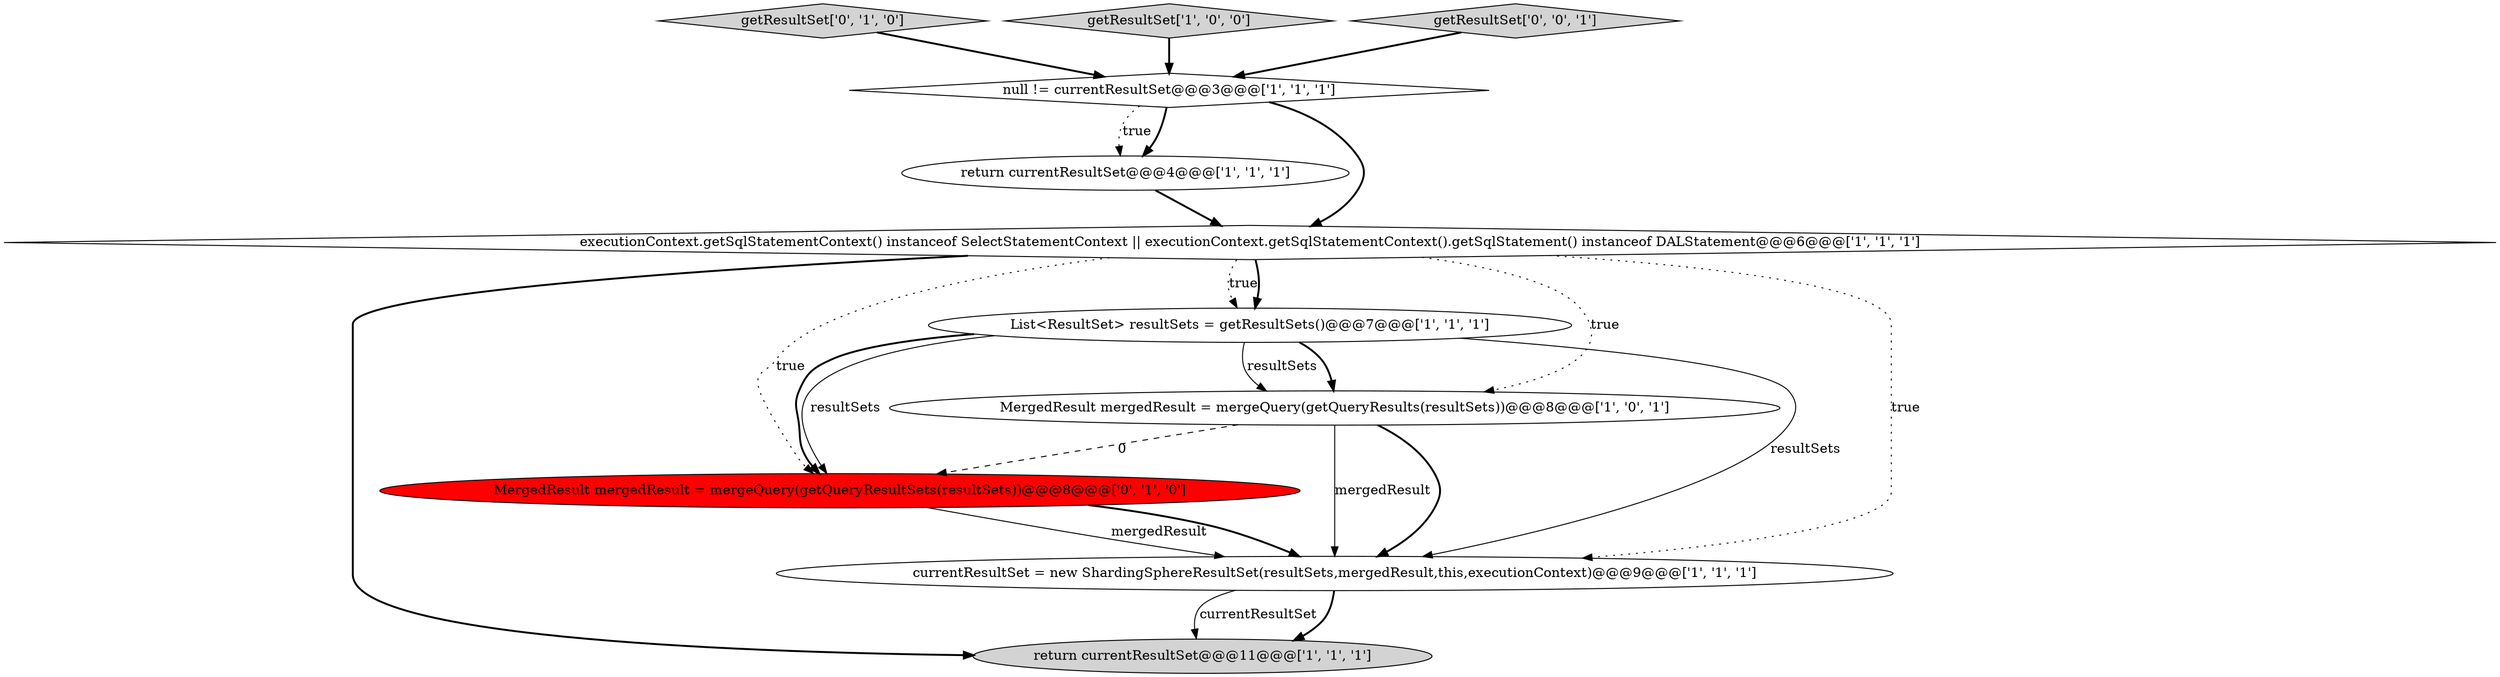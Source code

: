 digraph {
8 [style = filled, label = "getResultSet['0', '1', '0']", fillcolor = lightgray, shape = diamond image = "AAA0AAABBB2BBB"];
7 [style = filled, label = "List<ResultSet> resultSets = getResultSets()@@@7@@@['1', '1', '1']", fillcolor = white, shape = ellipse image = "AAA0AAABBB1BBB"];
3 [style = filled, label = "executionContext.getSqlStatementContext() instanceof SelectStatementContext || executionContext.getSqlStatementContext().getSqlStatement() instanceof DALStatement@@@6@@@['1', '1', '1']", fillcolor = white, shape = diamond image = "AAA0AAABBB1BBB"];
2 [style = filled, label = "getResultSet['1', '0', '0']", fillcolor = lightgray, shape = diamond image = "AAA0AAABBB1BBB"];
4 [style = filled, label = "MergedResult mergedResult = mergeQuery(getQueryResults(resultSets))@@@8@@@['1', '0', '1']", fillcolor = white, shape = ellipse image = "AAA0AAABBB1BBB"];
1 [style = filled, label = "return currentResultSet@@@11@@@['1', '1', '1']", fillcolor = lightgray, shape = ellipse image = "AAA0AAABBB1BBB"];
10 [style = filled, label = "getResultSet['0', '0', '1']", fillcolor = lightgray, shape = diamond image = "AAA0AAABBB3BBB"];
0 [style = filled, label = "return currentResultSet@@@4@@@['1', '1', '1']", fillcolor = white, shape = ellipse image = "AAA0AAABBB1BBB"];
9 [style = filled, label = "MergedResult mergedResult = mergeQuery(getQueryResultSets(resultSets))@@@8@@@['0', '1', '0']", fillcolor = red, shape = ellipse image = "AAA1AAABBB2BBB"];
6 [style = filled, label = "null != currentResultSet@@@3@@@['1', '1', '1']", fillcolor = white, shape = diamond image = "AAA0AAABBB1BBB"];
5 [style = filled, label = "currentResultSet = new ShardingSphereResultSet(resultSets,mergedResult,this,executionContext)@@@9@@@['1', '1', '1']", fillcolor = white, shape = ellipse image = "AAA0AAABBB1BBB"];
0->3 [style = bold, label=""];
6->3 [style = bold, label=""];
3->7 [style = dotted, label="true"];
3->1 [style = bold, label=""];
2->6 [style = bold, label=""];
9->5 [style = solid, label="mergedResult"];
4->5 [style = solid, label="mergedResult"];
3->4 [style = dotted, label="true"];
8->6 [style = bold, label=""];
6->0 [style = bold, label=""];
7->4 [style = bold, label=""];
3->9 [style = dotted, label="true"];
7->4 [style = solid, label="resultSets"];
7->9 [style = solid, label="resultSets"];
10->6 [style = bold, label=""];
7->9 [style = bold, label=""];
5->1 [style = bold, label=""];
4->9 [style = dashed, label="0"];
3->5 [style = dotted, label="true"];
7->5 [style = solid, label="resultSets"];
3->7 [style = bold, label=""];
5->1 [style = solid, label="currentResultSet"];
9->5 [style = bold, label=""];
6->0 [style = dotted, label="true"];
4->5 [style = bold, label=""];
}
